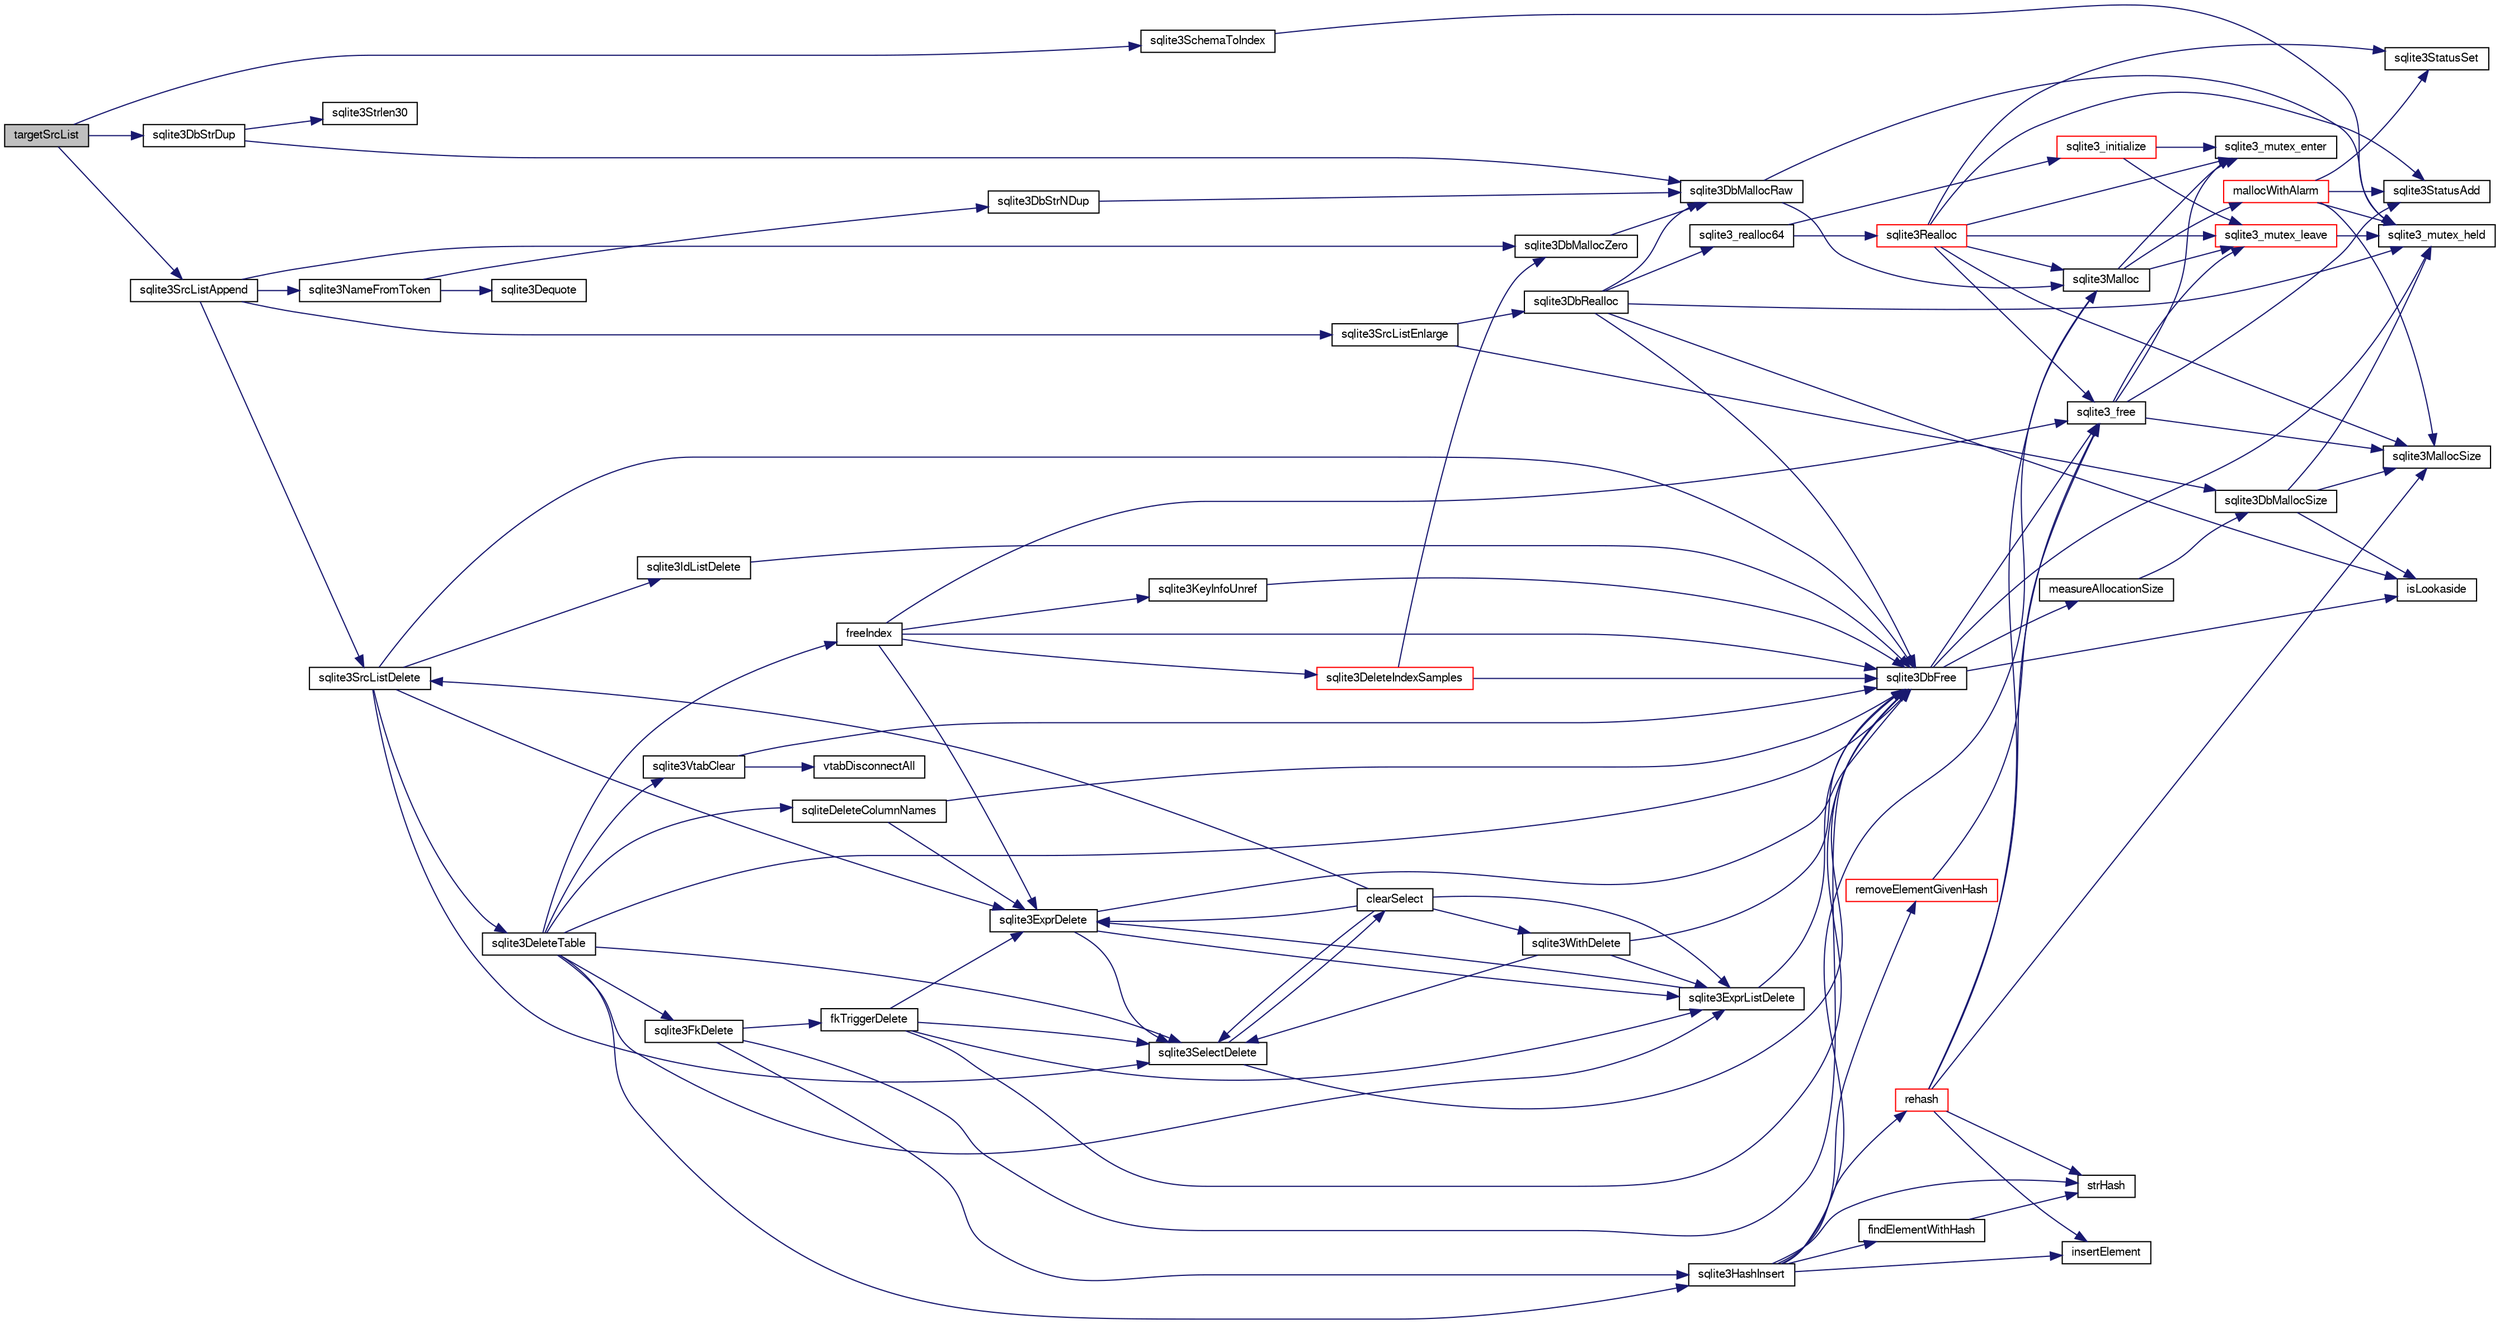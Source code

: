 digraph "targetSrcList"
{
  edge [fontname="FreeSans",fontsize="10",labelfontname="FreeSans",labelfontsize="10"];
  node [fontname="FreeSans",fontsize="10",shape=record];
  rankdir="LR";
  Node837497 [label="targetSrcList",height=0.2,width=0.4,color="black", fillcolor="grey75", style="filled", fontcolor="black"];
  Node837497 -> Node837498 [color="midnightblue",fontsize="10",style="solid",fontname="FreeSans"];
  Node837498 [label="sqlite3SrcListAppend",height=0.2,width=0.4,color="black", fillcolor="white", style="filled",URL="$sqlite3_8c.html#a2d72a77bc508ef9a3e4a7f9af34d4fce"];
  Node837498 -> Node837499 [color="midnightblue",fontsize="10",style="solid",fontname="FreeSans"];
  Node837499 [label="sqlite3DbMallocZero",height=0.2,width=0.4,color="black", fillcolor="white", style="filled",URL="$sqlite3_8c.html#a49cfebac9d6067a03442c92af73f33e4"];
  Node837499 -> Node837500 [color="midnightblue",fontsize="10",style="solid",fontname="FreeSans"];
  Node837500 [label="sqlite3DbMallocRaw",height=0.2,width=0.4,color="black", fillcolor="white", style="filled",URL="$sqlite3_8c.html#abbe8be0cf7175e11ddc3e2218fad924e"];
  Node837500 -> Node837501 [color="midnightblue",fontsize="10",style="solid",fontname="FreeSans"];
  Node837501 [label="sqlite3_mutex_held",height=0.2,width=0.4,color="black", fillcolor="white", style="filled",URL="$sqlite3_8c.html#acf77da68932b6bc163c5e68547ecc3e7"];
  Node837500 -> Node837502 [color="midnightblue",fontsize="10",style="solid",fontname="FreeSans"];
  Node837502 [label="sqlite3Malloc",height=0.2,width=0.4,color="black", fillcolor="white", style="filled",URL="$sqlite3_8c.html#a361a2eaa846b1885f123abe46f5d8b2b"];
  Node837502 -> Node837503 [color="midnightblue",fontsize="10",style="solid",fontname="FreeSans"];
  Node837503 [label="sqlite3_mutex_enter",height=0.2,width=0.4,color="black", fillcolor="white", style="filled",URL="$sqlite3_8c.html#a1c12cde690bd89f104de5cbad12a6bf5"];
  Node837502 -> Node837504 [color="midnightblue",fontsize="10",style="solid",fontname="FreeSans"];
  Node837504 [label="mallocWithAlarm",height=0.2,width=0.4,color="red", fillcolor="white", style="filled",URL="$sqlite3_8c.html#ab070d5cf8e48ec8a6a43cf025d48598b"];
  Node837504 -> Node837501 [color="midnightblue",fontsize="10",style="solid",fontname="FreeSans"];
  Node837504 -> Node837505 [color="midnightblue",fontsize="10",style="solid",fontname="FreeSans"];
  Node837505 [label="sqlite3StatusSet",height=0.2,width=0.4,color="black", fillcolor="white", style="filled",URL="$sqlite3_8c.html#afec7586c01fcb5ea17dc9d7725a589d9"];
  Node837504 -> Node837510 [color="midnightblue",fontsize="10",style="solid",fontname="FreeSans"];
  Node837510 [label="sqlite3MallocSize",height=0.2,width=0.4,color="black", fillcolor="white", style="filled",URL="$sqlite3_8c.html#acf5d2a5f35270bafb050bd2def576955"];
  Node837504 -> Node837511 [color="midnightblue",fontsize="10",style="solid",fontname="FreeSans"];
  Node837511 [label="sqlite3StatusAdd",height=0.2,width=0.4,color="black", fillcolor="white", style="filled",URL="$sqlite3_8c.html#afa029f93586aeab4cc85360905dae9cd"];
  Node837502 -> Node837508 [color="midnightblue",fontsize="10",style="solid",fontname="FreeSans"];
  Node837508 [label="sqlite3_mutex_leave",height=0.2,width=0.4,color="red", fillcolor="white", style="filled",URL="$sqlite3_8c.html#a5838d235601dbd3c1fa993555c6bcc93"];
  Node837508 -> Node837501 [color="midnightblue",fontsize="10",style="solid",fontname="FreeSans"];
  Node837498 -> Node837512 [color="midnightblue",fontsize="10",style="solid",fontname="FreeSans"];
  Node837512 [label="sqlite3SrcListEnlarge",height=0.2,width=0.4,color="black", fillcolor="white", style="filled",URL="$sqlite3_8c.html#aac45cc6a2a4e23a49a88ff54b09b5a2b"];
  Node837512 -> Node837513 [color="midnightblue",fontsize="10",style="solid",fontname="FreeSans"];
  Node837513 [label="sqlite3DbRealloc",height=0.2,width=0.4,color="black", fillcolor="white", style="filled",URL="$sqlite3_8c.html#ae028f4902a9d29bcaf310ff289ee87dc"];
  Node837513 -> Node837501 [color="midnightblue",fontsize="10",style="solid",fontname="FreeSans"];
  Node837513 -> Node837500 [color="midnightblue",fontsize="10",style="solid",fontname="FreeSans"];
  Node837513 -> Node837514 [color="midnightblue",fontsize="10",style="solid",fontname="FreeSans"];
  Node837514 [label="isLookaside",height=0.2,width=0.4,color="black", fillcolor="white", style="filled",URL="$sqlite3_8c.html#a770fa05ff9717b75e16f4d968a77b897"];
  Node837513 -> Node837515 [color="midnightblue",fontsize="10",style="solid",fontname="FreeSans"];
  Node837515 [label="sqlite3DbFree",height=0.2,width=0.4,color="black", fillcolor="white", style="filled",URL="$sqlite3_8c.html#ac70ab821a6607b4a1b909582dc37a069"];
  Node837515 -> Node837501 [color="midnightblue",fontsize="10",style="solid",fontname="FreeSans"];
  Node837515 -> Node837516 [color="midnightblue",fontsize="10",style="solid",fontname="FreeSans"];
  Node837516 [label="measureAllocationSize",height=0.2,width=0.4,color="black", fillcolor="white", style="filled",URL="$sqlite3_8c.html#a45731e644a22fdb756e2b6337224217a"];
  Node837516 -> Node837517 [color="midnightblue",fontsize="10",style="solid",fontname="FreeSans"];
  Node837517 [label="sqlite3DbMallocSize",height=0.2,width=0.4,color="black", fillcolor="white", style="filled",URL="$sqlite3_8c.html#aa397e5a8a03495203a0767abf0a71f86"];
  Node837517 -> Node837510 [color="midnightblue",fontsize="10",style="solid",fontname="FreeSans"];
  Node837517 -> Node837501 [color="midnightblue",fontsize="10",style="solid",fontname="FreeSans"];
  Node837517 -> Node837514 [color="midnightblue",fontsize="10",style="solid",fontname="FreeSans"];
  Node837515 -> Node837514 [color="midnightblue",fontsize="10",style="solid",fontname="FreeSans"];
  Node837515 -> Node837518 [color="midnightblue",fontsize="10",style="solid",fontname="FreeSans"];
  Node837518 [label="sqlite3_free",height=0.2,width=0.4,color="black", fillcolor="white", style="filled",URL="$sqlite3_8c.html#a6552349e36a8a691af5487999ab09519"];
  Node837518 -> Node837503 [color="midnightblue",fontsize="10",style="solid",fontname="FreeSans"];
  Node837518 -> Node837511 [color="midnightblue",fontsize="10",style="solid",fontname="FreeSans"];
  Node837518 -> Node837510 [color="midnightblue",fontsize="10",style="solid",fontname="FreeSans"];
  Node837518 -> Node837508 [color="midnightblue",fontsize="10",style="solid",fontname="FreeSans"];
  Node837513 -> Node837519 [color="midnightblue",fontsize="10",style="solid",fontname="FreeSans"];
  Node837519 [label="sqlite3_realloc64",height=0.2,width=0.4,color="black", fillcolor="white", style="filled",URL="$sqlite3_8c.html#a3765a714077ee547e811034236dc9ecd"];
  Node837519 -> Node837520 [color="midnightblue",fontsize="10",style="solid",fontname="FreeSans"];
  Node837520 [label="sqlite3_initialize",height=0.2,width=0.4,color="red", fillcolor="white", style="filled",URL="$sqlite3_8c.html#ab0c0ee2d5d4cf8b28e9572296a8861df"];
  Node837520 -> Node837503 [color="midnightblue",fontsize="10",style="solid",fontname="FreeSans"];
  Node837520 -> Node837508 [color="midnightblue",fontsize="10",style="solid",fontname="FreeSans"];
  Node837519 -> Node837553 [color="midnightblue",fontsize="10",style="solid",fontname="FreeSans"];
  Node837553 [label="sqlite3Realloc",height=0.2,width=0.4,color="red", fillcolor="white", style="filled",URL="$sqlite3_8c.html#ad53aefdfc088f622e23ffe838201fe22"];
  Node837553 -> Node837502 [color="midnightblue",fontsize="10",style="solid",fontname="FreeSans"];
  Node837553 -> Node837518 [color="midnightblue",fontsize="10",style="solid",fontname="FreeSans"];
  Node837553 -> Node837510 [color="midnightblue",fontsize="10",style="solid",fontname="FreeSans"];
  Node837553 -> Node837503 [color="midnightblue",fontsize="10",style="solid",fontname="FreeSans"];
  Node837553 -> Node837505 [color="midnightblue",fontsize="10",style="solid",fontname="FreeSans"];
  Node837553 -> Node837511 [color="midnightblue",fontsize="10",style="solid",fontname="FreeSans"];
  Node837553 -> Node837508 [color="midnightblue",fontsize="10",style="solid",fontname="FreeSans"];
  Node837512 -> Node837517 [color="midnightblue",fontsize="10",style="solid",fontname="FreeSans"];
  Node837498 -> Node837782 [color="midnightblue",fontsize="10",style="solid",fontname="FreeSans"];
  Node837782 [label="sqlite3SrcListDelete",height=0.2,width=0.4,color="black", fillcolor="white", style="filled",URL="$sqlite3_8c.html#acc250a3e5e7fd8889a16a9f28e3e7312"];
  Node837782 -> Node837515 [color="midnightblue",fontsize="10",style="solid",fontname="FreeSans"];
  Node837782 -> Node837783 [color="midnightblue",fontsize="10",style="solid",fontname="FreeSans"];
  Node837783 [label="sqlite3DeleteTable",height=0.2,width=0.4,color="black", fillcolor="white", style="filled",URL="$sqlite3_8c.html#a7fd3d507375a381a3807f92735318973"];
  Node837783 -> Node837784 [color="midnightblue",fontsize="10",style="solid",fontname="FreeSans"];
  Node837784 [label="sqlite3HashInsert",height=0.2,width=0.4,color="black", fillcolor="white", style="filled",URL="$sqlite3_8c.html#aebbc6c13b3c139d5f3463938f441da3d"];
  Node837784 -> Node837785 [color="midnightblue",fontsize="10",style="solid",fontname="FreeSans"];
  Node837785 [label="findElementWithHash",height=0.2,width=0.4,color="black", fillcolor="white", style="filled",URL="$sqlite3_8c.html#a75c0f574fa5d51702434c6e980d57d7f"];
  Node837785 -> Node837786 [color="midnightblue",fontsize="10",style="solid",fontname="FreeSans"];
  Node837786 [label="strHash",height=0.2,width=0.4,color="black", fillcolor="white", style="filled",URL="$sqlite3_8c.html#ad7193605dadc27cf291d54e15bdd011d"];
  Node837784 -> Node837787 [color="midnightblue",fontsize="10",style="solid",fontname="FreeSans"];
  Node837787 [label="removeElementGivenHash",height=0.2,width=0.4,color="red", fillcolor="white", style="filled",URL="$sqlite3_8c.html#a97ff4ac3846af0f8caf5426adfa2808a"];
  Node837787 -> Node837518 [color="midnightblue",fontsize="10",style="solid",fontname="FreeSans"];
  Node837784 -> Node837502 [color="midnightblue",fontsize="10",style="solid",fontname="FreeSans"];
  Node837784 -> Node837789 [color="midnightblue",fontsize="10",style="solid",fontname="FreeSans"];
  Node837789 [label="rehash",height=0.2,width=0.4,color="red", fillcolor="white", style="filled",URL="$sqlite3_8c.html#a4851529638f6c7af16239ee6e2dcc628"];
  Node837789 -> Node837502 [color="midnightblue",fontsize="10",style="solid",fontname="FreeSans"];
  Node837789 -> Node837518 [color="midnightblue",fontsize="10",style="solid",fontname="FreeSans"];
  Node837789 -> Node837510 [color="midnightblue",fontsize="10",style="solid",fontname="FreeSans"];
  Node837789 -> Node837786 [color="midnightblue",fontsize="10",style="solid",fontname="FreeSans"];
  Node837789 -> Node837790 [color="midnightblue",fontsize="10",style="solid",fontname="FreeSans"];
  Node837790 [label="insertElement",height=0.2,width=0.4,color="black", fillcolor="white", style="filled",URL="$sqlite3_8c.html#a011f717fc5c46f03d78bf81b6714e0ee"];
  Node837784 -> Node837786 [color="midnightblue",fontsize="10",style="solid",fontname="FreeSans"];
  Node837784 -> Node837790 [color="midnightblue",fontsize="10",style="solid",fontname="FreeSans"];
  Node837783 -> Node837791 [color="midnightblue",fontsize="10",style="solid",fontname="FreeSans"];
  Node837791 [label="freeIndex",height=0.2,width=0.4,color="black", fillcolor="white", style="filled",URL="$sqlite3_8c.html#a00907c99c18d5bcb9d0b38c077146c31"];
  Node837791 -> Node837792 [color="midnightblue",fontsize="10",style="solid",fontname="FreeSans"];
  Node837792 [label="sqlite3DeleteIndexSamples",height=0.2,width=0.4,color="red", fillcolor="white", style="filled",URL="$sqlite3_8c.html#aaeda0302fbf61397ec009f65bed047ef"];
  Node837792 -> Node837515 [color="midnightblue",fontsize="10",style="solid",fontname="FreeSans"];
  Node837792 -> Node837499 [color="midnightblue",fontsize="10",style="solid",fontname="FreeSans"];
  Node837791 -> Node837839 [color="midnightblue",fontsize="10",style="solid",fontname="FreeSans"];
  Node837839 [label="sqlite3KeyInfoUnref",height=0.2,width=0.4,color="black", fillcolor="white", style="filled",URL="$sqlite3_8c.html#ac94cc1874ab0865db1dbbefd3886ba4a"];
  Node837839 -> Node837515 [color="midnightblue",fontsize="10",style="solid",fontname="FreeSans"];
  Node837791 -> Node837828 [color="midnightblue",fontsize="10",style="solid",fontname="FreeSans"];
  Node837828 [label="sqlite3ExprDelete",height=0.2,width=0.4,color="black", fillcolor="white", style="filled",URL="$sqlite3_8c.html#ae4e21ab5918e0428fbaa9e615dceb309"];
  Node837828 -> Node837515 [color="midnightblue",fontsize="10",style="solid",fontname="FreeSans"];
  Node837828 -> Node837825 [color="midnightblue",fontsize="10",style="solid",fontname="FreeSans"];
  Node837825 [label="sqlite3SelectDelete",height=0.2,width=0.4,color="black", fillcolor="white", style="filled",URL="$sqlite3_8c.html#a0f56959f0acac85496744f0d068854a0"];
  Node837825 -> Node837826 [color="midnightblue",fontsize="10",style="solid",fontname="FreeSans"];
  Node837826 [label="clearSelect",height=0.2,width=0.4,color="black", fillcolor="white", style="filled",URL="$sqlite3_8c.html#ac083bac4f2f02c26aa02fc24ca8c2dd9"];
  Node837826 -> Node837827 [color="midnightblue",fontsize="10",style="solid",fontname="FreeSans"];
  Node837827 [label="sqlite3ExprListDelete",height=0.2,width=0.4,color="black", fillcolor="white", style="filled",URL="$sqlite3_8c.html#ae9cd46eac81e86a04ed8c09b99fc3c10"];
  Node837827 -> Node837828 [color="midnightblue",fontsize="10",style="solid",fontname="FreeSans"];
  Node837827 -> Node837515 [color="midnightblue",fontsize="10",style="solid",fontname="FreeSans"];
  Node837826 -> Node837782 [color="midnightblue",fontsize="10",style="solid",fontname="FreeSans"];
  Node837826 -> Node837828 [color="midnightblue",fontsize="10",style="solid",fontname="FreeSans"];
  Node837826 -> Node837825 [color="midnightblue",fontsize="10",style="solid",fontname="FreeSans"];
  Node837826 -> Node837829 [color="midnightblue",fontsize="10",style="solid",fontname="FreeSans"];
  Node837829 [label="sqlite3WithDelete",height=0.2,width=0.4,color="black", fillcolor="white", style="filled",URL="$sqlite3_8c.html#a17d9ea3de76b5d740b422ea9b4fe3abb"];
  Node837829 -> Node837827 [color="midnightblue",fontsize="10",style="solid",fontname="FreeSans"];
  Node837829 -> Node837825 [color="midnightblue",fontsize="10",style="solid",fontname="FreeSans"];
  Node837829 -> Node837515 [color="midnightblue",fontsize="10",style="solid",fontname="FreeSans"];
  Node837825 -> Node837515 [color="midnightblue",fontsize="10",style="solid",fontname="FreeSans"];
  Node837828 -> Node837827 [color="midnightblue",fontsize="10",style="solid",fontname="FreeSans"];
  Node837791 -> Node837515 [color="midnightblue",fontsize="10",style="solid",fontname="FreeSans"];
  Node837791 -> Node837518 [color="midnightblue",fontsize="10",style="solid",fontname="FreeSans"];
  Node837783 -> Node838450 [color="midnightblue",fontsize="10",style="solid",fontname="FreeSans"];
  Node838450 [label="sqlite3FkDelete",height=0.2,width=0.4,color="black", fillcolor="white", style="filled",URL="$sqlite3_8c.html#a59a33da6c4e11d3f99b15eafdc01f013"];
  Node838450 -> Node837784 [color="midnightblue",fontsize="10",style="solid",fontname="FreeSans"];
  Node838450 -> Node838451 [color="midnightblue",fontsize="10",style="solid",fontname="FreeSans"];
  Node838451 [label="fkTriggerDelete",height=0.2,width=0.4,color="black", fillcolor="white", style="filled",URL="$sqlite3_8c.html#a45e39c07b1ac453fc3ee0d8779da2cc1"];
  Node838451 -> Node837828 [color="midnightblue",fontsize="10",style="solid",fontname="FreeSans"];
  Node838451 -> Node837827 [color="midnightblue",fontsize="10",style="solid",fontname="FreeSans"];
  Node838451 -> Node837825 [color="midnightblue",fontsize="10",style="solid",fontname="FreeSans"];
  Node838451 -> Node837515 [color="midnightblue",fontsize="10",style="solid",fontname="FreeSans"];
  Node838450 -> Node837515 [color="midnightblue",fontsize="10",style="solid",fontname="FreeSans"];
  Node837783 -> Node838452 [color="midnightblue",fontsize="10",style="solid",fontname="FreeSans"];
  Node838452 [label="sqliteDeleteColumnNames",height=0.2,width=0.4,color="black", fillcolor="white", style="filled",URL="$sqlite3_8c.html#a30fd46bd85a745b908f382e5dd74c38a"];
  Node838452 -> Node837515 [color="midnightblue",fontsize="10",style="solid",fontname="FreeSans"];
  Node838452 -> Node837828 [color="midnightblue",fontsize="10",style="solid",fontname="FreeSans"];
  Node837783 -> Node837515 [color="midnightblue",fontsize="10",style="solid",fontname="FreeSans"];
  Node837783 -> Node837825 [color="midnightblue",fontsize="10",style="solid",fontname="FreeSans"];
  Node837783 -> Node837827 [color="midnightblue",fontsize="10",style="solid",fontname="FreeSans"];
  Node837783 -> Node838453 [color="midnightblue",fontsize="10",style="solid",fontname="FreeSans"];
  Node838453 [label="sqlite3VtabClear",height=0.2,width=0.4,color="black", fillcolor="white", style="filled",URL="$sqlite3_8c.html#a0690ffd2d2e58bd4ed1ce4f1e35c1ef1"];
  Node838453 -> Node838433 [color="midnightblue",fontsize="10",style="solid",fontname="FreeSans"];
  Node838433 [label="vtabDisconnectAll",height=0.2,width=0.4,color="black", fillcolor="white", style="filled",URL="$sqlite3_8c.html#aa3d5506c2557b3e090d8409b5ee27d29"];
  Node838453 -> Node837515 [color="midnightblue",fontsize="10",style="solid",fontname="FreeSans"];
  Node837782 -> Node837825 [color="midnightblue",fontsize="10",style="solid",fontname="FreeSans"];
  Node837782 -> Node837828 [color="midnightblue",fontsize="10",style="solid",fontname="FreeSans"];
  Node837782 -> Node837830 [color="midnightblue",fontsize="10",style="solid",fontname="FreeSans"];
  Node837830 [label="sqlite3IdListDelete",height=0.2,width=0.4,color="black", fillcolor="white", style="filled",URL="$sqlite3_8c.html#a38bea53ea789e86289ca600ff6010f73"];
  Node837830 -> Node837515 [color="midnightblue",fontsize="10",style="solid",fontname="FreeSans"];
  Node837498 -> Node838454 [color="midnightblue",fontsize="10",style="solid",fontname="FreeSans"];
  Node838454 [label="sqlite3NameFromToken",height=0.2,width=0.4,color="black", fillcolor="white", style="filled",URL="$sqlite3_8c.html#a6ba4248ee912d7f5a7a898c5ae46e808"];
  Node838454 -> Node837773 [color="midnightblue",fontsize="10",style="solid",fontname="FreeSans"];
  Node837773 [label="sqlite3DbStrNDup",height=0.2,width=0.4,color="black", fillcolor="white", style="filled",URL="$sqlite3_8c.html#a48e8c757f70cba60fe83ce00ad8de713"];
  Node837773 -> Node837500 [color="midnightblue",fontsize="10",style="solid",fontname="FreeSans"];
  Node838454 -> Node837774 [color="midnightblue",fontsize="10",style="solid",fontname="FreeSans"];
  Node837774 [label="sqlite3Dequote",height=0.2,width=0.4,color="black", fillcolor="white", style="filled",URL="$sqlite3_8c.html#a7b0ccb71d60de662cbb09755454dee5d"];
  Node837497 -> Node838430 [color="midnightblue",fontsize="10",style="solid",fontname="FreeSans"];
  Node838430 [label="sqlite3SchemaToIndex",height=0.2,width=0.4,color="black", fillcolor="white", style="filled",URL="$sqlite3_8c.html#ad9ef77a42022f1f8c8ab71b5761f5134"];
  Node838430 -> Node837501 [color="midnightblue",fontsize="10",style="solid",fontname="FreeSans"];
  Node837497 -> Node838152 [color="midnightblue",fontsize="10",style="solid",fontname="FreeSans"];
  Node838152 [label="sqlite3DbStrDup",height=0.2,width=0.4,color="black", fillcolor="white", style="filled",URL="$sqlite3_8c.html#a0ec4772ee6de7316ecd1e6cabb1beeef"];
  Node838152 -> Node837565 [color="midnightblue",fontsize="10",style="solid",fontname="FreeSans"];
  Node837565 [label="sqlite3Strlen30",height=0.2,width=0.4,color="black", fillcolor="white", style="filled",URL="$sqlite3_8c.html#a3dcd80ba41f1a308193dee74857b62a7"];
  Node838152 -> Node837500 [color="midnightblue",fontsize="10",style="solid",fontname="FreeSans"];
}
